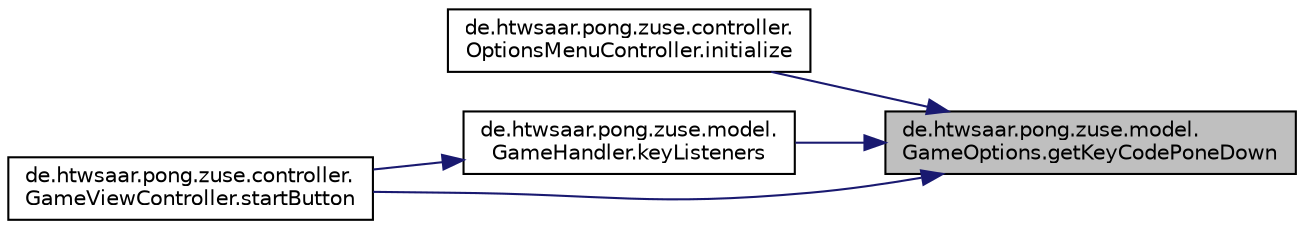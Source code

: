 digraph "de.htwsaar.pong.zuse.model.GameOptions.getKeyCodePoneDown"
{
 // LATEX_PDF_SIZE
  edge [fontname="Helvetica",fontsize="10",labelfontname="Helvetica",labelfontsize="10"];
  node [fontname="Helvetica",fontsize="10",shape=record];
  rankdir="RL";
  Node1 [label="de.htwsaar.pong.zuse.model.\lGameOptions.getKeyCodePoneDown",height=0.2,width=0.4,color="black", fillcolor="grey75", style="filled", fontcolor="black",tooltip="Getter für Attribut poneDown."];
  Node1 -> Node2 [dir="back",color="midnightblue",fontsize="10",style="solid"];
  Node2 [label="de.htwsaar.pong.zuse.controller.\lOptionsMenuController.initialize",height=0.2,width=0.4,color="black", fillcolor="white", style="filled",URL="$classde_1_1htwsaar_1_1pong_1_1zuse_1_1controller_1_1_options_menu_controller.html#a76e4267e4ee37ed03d98ad5517135a0c",tooltip="Methode initialize."];
  Node1 -> Node3 [dir="back",color="midnightblue",fontsize="10",style="solid"];
  Node3 [label="de.htwsaar.pong.zuse.model.\lGameHandler.keyListeners",height=0.2,width=0.4,color="black", fillcolor="white", style="filled",URL="$classde_1_1htwsaar_1_1pong_1_1zuse_1_1model_1_1_game_handler.html#ab76ee601c45a7f1b9addf18ad1bd5b47",tooltip="Methode keyListeners."];
  Node3 -> Node4 [dir="back",color="midnightblue",fontsize="10",style="solid"];
  Node4 [label="de.htwsaar.pong.zuse.controller.\lGameViewController.startButton",height=0.2,width=0.4,color="black", fillcolor="white", style="filled",URL="$classde_1_1htwsaar_1_1pong_1_1zuse_1_1controller_1_1_game_view_controller.html#a3ee1540dfea4c5d7ba3540f5f5061643",tooltip="StartButton des Spiels Erschaffen des GameHandlers beim Klick auf Start mit entsprechendem Modus (Sin..."];
  Node1 -> Node4 [dir="back",color="midnightblue",fontsize="10",style="solid"];
}
